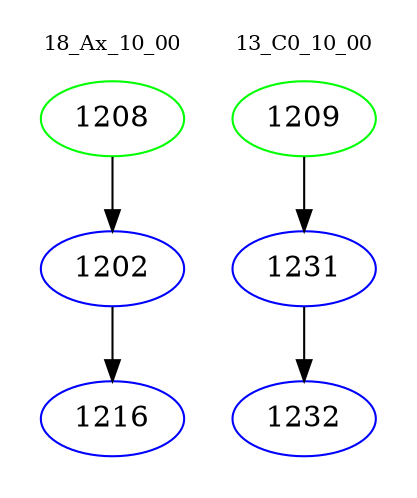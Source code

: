 digraph{
subgraph cluster_0 {
color = white
label = "18_Ax_10_00";
fontsize=10;
T0_1208 [label="1208", color="green"]
T0_1208 -> T0_1202 [color="black"]
T0_1202 [label="1202", color="blue"]
T0_1202 -> T0_1216 [color="black"]
T0_1216 [label="1216", color="blue"]
}
subgraph cluster_1 {
color = white
label = "13_C0_10_00";
fontsize=10;
T1_1209 [label="1209", color="green"]
T1_1209 -> T1_1231 [color="black"]
T1_1231 [label="1231", color="blue"]
T1_1231 -> T1_1232 [color="black"]
T1_1232 [label="1232", color="blue"]
}
}
